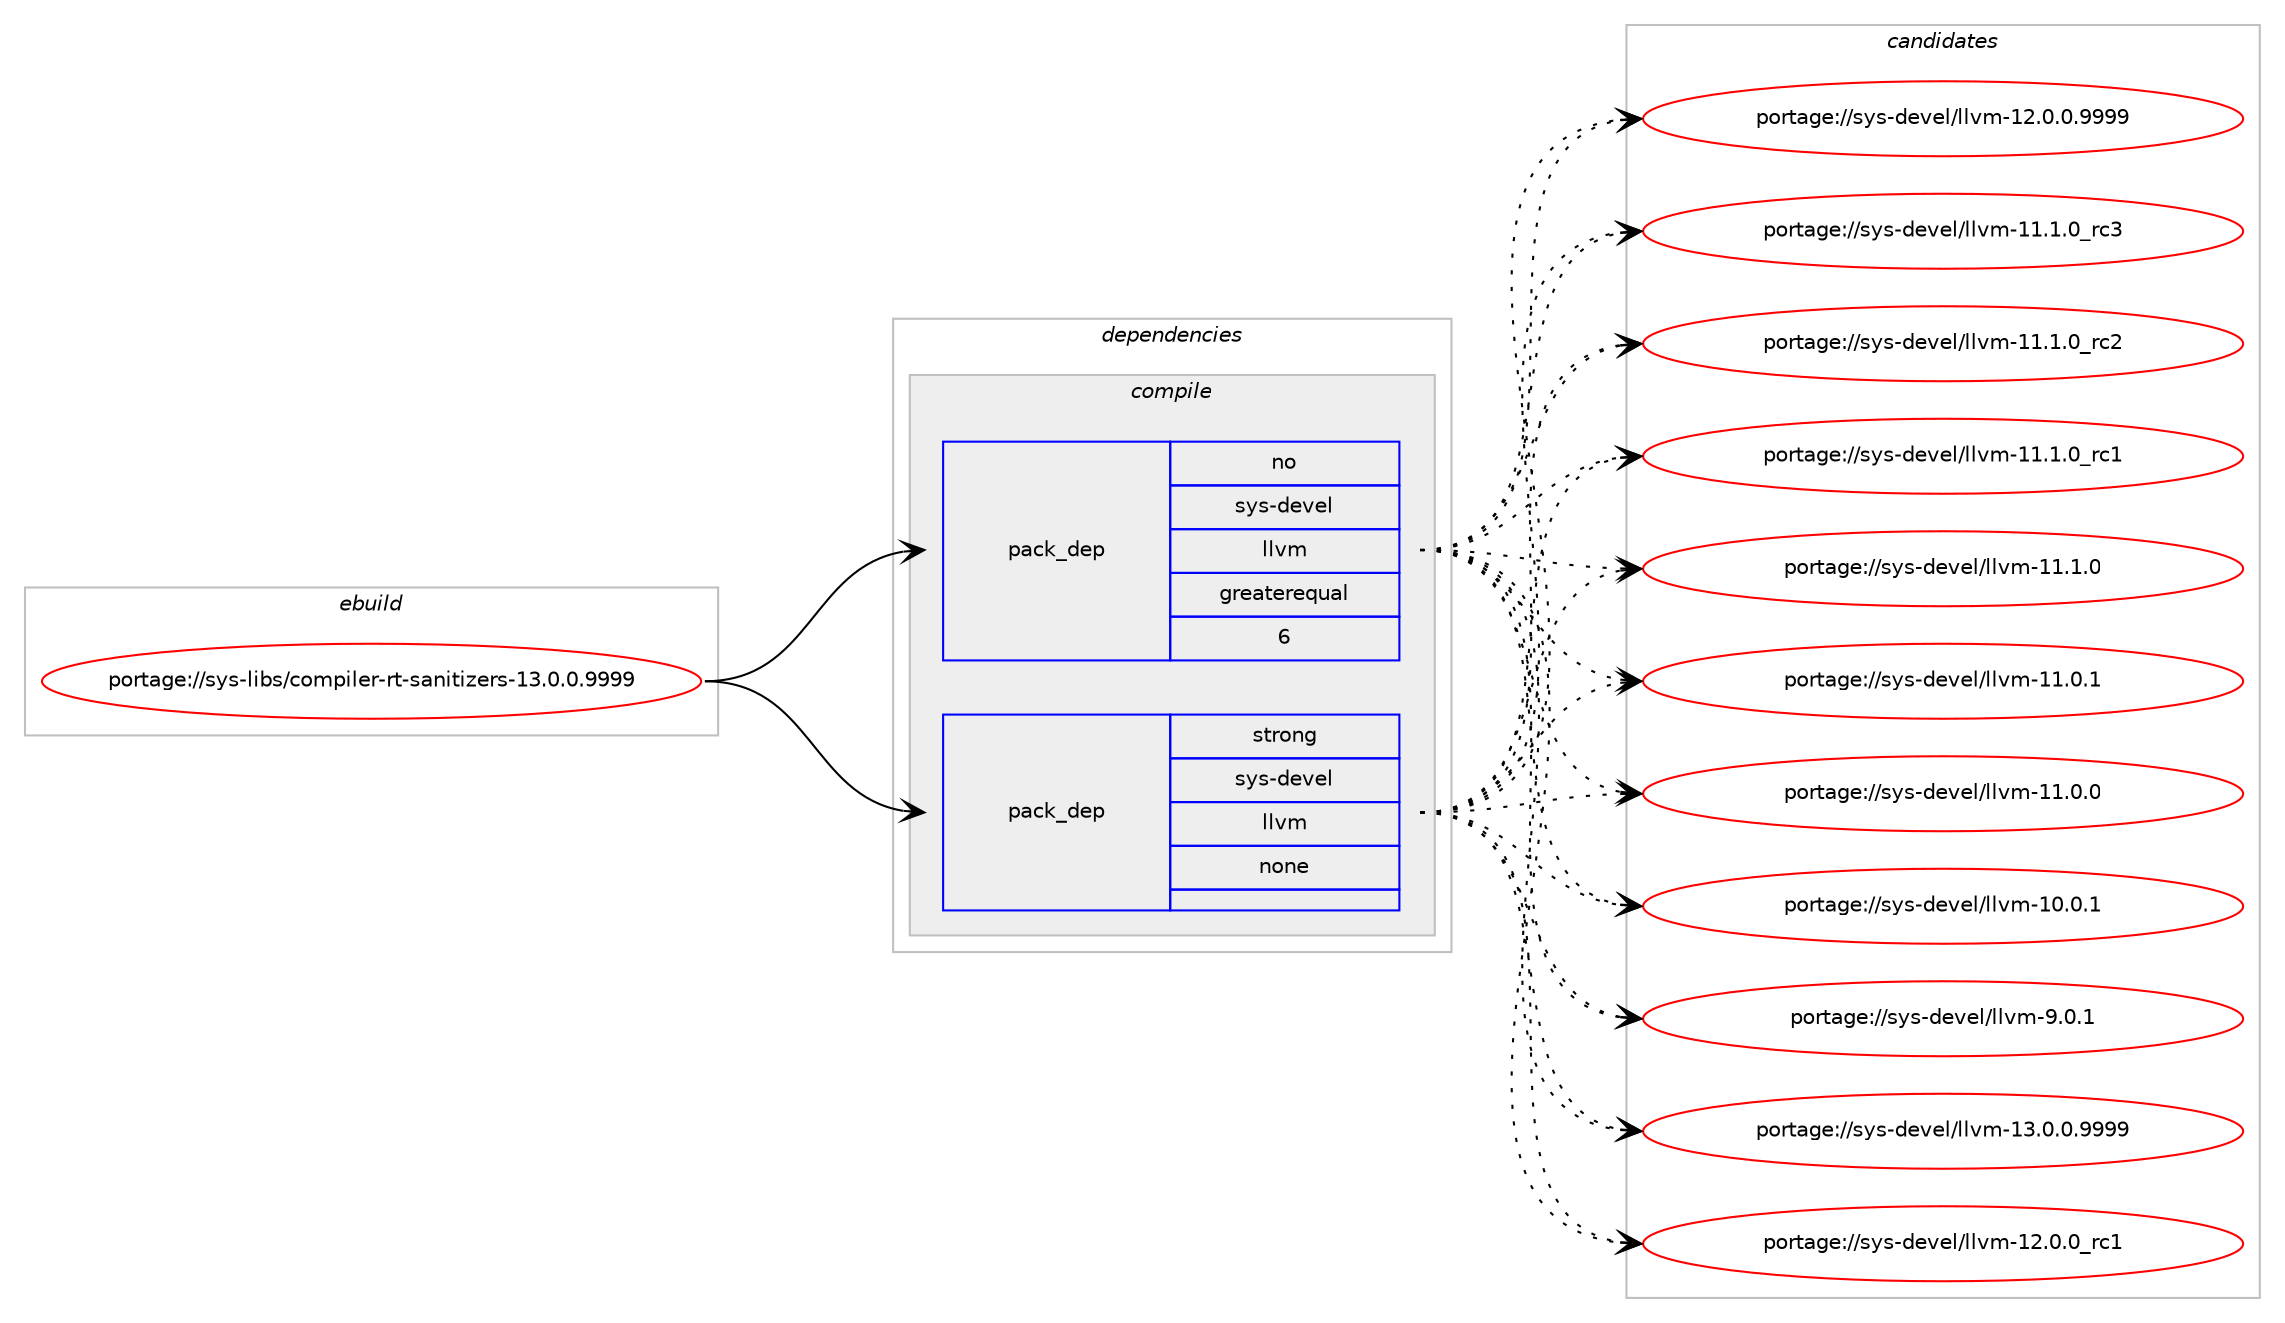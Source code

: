 digraph prolog {

# *************
# Graph options
# *************

newrank=true;
concentrate=true;
compound=true;
graph [rankdir=LR,fontname=Helvetica,fontsize=10,ranksep=1.5];#, ranksep=2.5, nodesep=0.2];
edge  [arrowhead=vee];
node  [fontname=Helvetica,fontsize=10];

# **********
# The ebuild
# **********

subgraph cluster_leftcol {
color=gray;
rank=same;
label=<<i>ebuild</i>>;
id [label="portage://sys-libs/compiler-rt-sanitizers-13.0.0.9999", color=red, width=4, href="../sys-libs/compiler-rt-sanitizers-13.0.0.9999.svg"];
}

# ****************
# The dependencies
# ****************

subgraph cluster_midcol {
color=gray;
label=<<i>dependencies</i>>;
subgraph cluster_compile {
fillcolor="#eeeeee";
style=filled;
label=<<i>compile</i>>;
subgraph pack3714 {
dependency4773 [label=<<TABLE BORDER="0" CELLBORDER="1" CELLSPACING="0" CELLPADDING="4" WIDTH="220"><TR><TD ROWSPAN="6" CELLPADDING="30">pack_dep</TD></TR><TR><TD WIDTH="110">no</TD></TR><TR><TD>sys-devel</TD></TR><TR><TD>llvm</TD></TR><TR><TD>greaterequal</TD></TR><TR><TD>6</TD></TR></TABLE>>, shape=none, color=blue];
}
id:e -> dependency4773:w [weight=20,style="solid",arrowhead="vee"];
subgraph pack3715 {
dependency4774 [label=<<TABLE BORDER="0" CELLBORDER="1" CELLSPACING="0" CELLPADDING="4" WIDTH="220"><TR><TD ROWSPAN="6" CELLPADDING="30">pack_dep</TD></TR><TR><TD WIDTH="110">strong</TD></TR><TR><TD>sys-devel</TD></TR><TR><TD>llvm</TD></TR><TR><TD>none</TD></TR><TR><TD></TD></TR></TABLE>>, shape=none, color=blue];
}
id:e -> dependency4774:w [weight=20,style="solid",arrowhead="vee"];
}
subgraph cluster_compileandrun {
fillcolor="#eeeeee";
style=filled;
label=<<i>compile and run</i>>;
}
subgraph cluster_run {
fillcolor="#eeeeee";
style=filled;
label=<<i>run</i>>;
}
}

# **************
# The candidates
# **************

subgraph cluster_choices {
rank=same;
color=gray;
label=<<i>candidates</i>>;

subgraph choice3714 {
color=black;
nodesep=1;
choice1151211154510010111810110847108108118109455746484649 [label="portage://sys-devel/llvm-9.0.1", color=red, width=4,href="../sys-devel/llvm-9.0.1.svg"];
choice1151211154510010111810110847108108118109454951464846484657575757 [label="portage://sys-devel/llvm-13.0.0.9999", color=red, width=4,href="../sys-devel/llvm-13.0.0.9999.svg"];
choice115121115451001011181011084710810811810945495046484648951149949 [label="portage://sys-devel/llvm-12.0.0_rc1", color=red, width=4,href="../sys-devel/llvm-12.0.0_rc1.svg"];
choice1151211154510010111810110847108108118109454950464846484657575757 [label="portage://sys-devel/llvm-12.0.0.9999", color=red, width=4,href="../sys-devel/llvm-12.0.0.9999.svg"];
choice115121115451001011181011084710810811810945494946494648951149951 [label="portage://sys-devel/llvm-11.1.0_rc3", color=red, width=4,href="../sys-devel/llvm-11.1.0_rc3.svg"];
choice115121115451001011181011084710810811810945494946494648951149950 [label="portage://sys-devel/llvm-11.1.0_rc2", color=red, width=4,href="../sys-devel/llvm-11.1.0_rc2.svg"];
choice115121115451001011181011084710810811810945494946494648951149949 [label="portage://sys-devel/llvm-11.1.0_rc1", color=red, width=4,href="../sys-devel/llvm-11.1.0_rc1.svg"];
choice115121115451001011181011084710810811810945494946494648 [label="portage://sys-devel/llvm-11.1.0", color=red, width=4,href="../sys-devel/llvm-11.1.0.svg"];
choice115121115451001011181011084710810811810945494946484649 [label="portage://sys-devel/llvm-11.0.1", color=red, width=4,href="../sys-devel/llvm-11.0.1.svg"];
choice115121115451001011181011084710810811810945494946484648 [label="portage://sys-devel/llvm-11.0.0", color=red, width=4,href="../sys-devel/llvm-11.0.0.svg"];
choice115121115451001011181011084710810811810945494846484649 [label="portage://sys-devel/llvm-10.0.1", color=red, width=4,href="../sys-devel/llvm-10.0.1.svg"];
dependency4773:e -> choice1151211154510010111810110847108108118109455746484649:w [style=dotted,weight="100"];
dependency4773:e -> choice1151211154510010111810110847108108118109454951464846484657575757:w [style=dotted,weight="100"];
dependency4773:e -> choice115121115451001011181011084710810811810945495046484648951149949:w [style=dotted,weight="100"];
dependency4773:e -> choice1151211154510010111810110847108108118109454950464846484657575757:w [style=dotted,weight="100"];
dependency4773:e -> choice115121115451001011181011084710810811810945494946494648951149951:w [style=dotted,weight="100"];
dependency4773:e -> choice115121115451001011181011084710810811810945494946494648951149950:w [style=dotted,weight="100"];
dependency4773:e -> choice115121115451001011181011084710810811810945494946494648951149949:w [style=dotted,weight="100"];
dependency4773:e -> choice115121115451001011181011084710810811810945494946494648:w [style=dotted,weight="100"];
dependency4773:e -> choice115121115451001011181011084710810811810945494946484649:w [style=dotted,weight="100"];
dependency4773:e -> choice115121115451001011181011084710810811810945494946484648:w [style=dotted,weight="100"];
dependency4773:e -> choice115121115451001011181011084710810811810945494846484649:w [style=dotted,weight="100"];
}
subgraph choice3715 {
color=black;
nodesep=1;
choice1151211154510010111810110847108108118109455746484649 [label="portage://sys-devel/llvm-9.0.1", color=red, width=4,href="../sys-devel/llvm-9.0.1.svg"];
choice1151211154510010111810110847108108118109454951464846484657575757 [label="portage://sys-devel/llvm-13.0.0.9999", color=red, width=4,href="../sys-devel/llvm-13.0.0.9999.svg"];
choice115121115451001011181011084710810811810945495046484648951149949 [label="portage://sys-devel/llvm-12.0.0_rc1", color=red, width=4,href="../sys-devel/llvm-12.0.0_rc1.svg"];
choice1151211154510010111810110847108108118109454950464846484657575757 [label="portage://sys-devel/llvm-12.0.0.9999", color=red, width=4,href="../sys-devel/llvm-12.0.0.9999.svg"];
choice115121115451001011181011084710810811810945494946494648951149951 [label="portage://sys-devel/llvm-11.1.0_rc3", color=red, width=4,href="../sys-devel/llvm-11.1.0_rc3.svg"];
choice115121115451001011181011084710810811810945494946494648951149950 [label="portage://sys-devel/llvm-11.1.0_rc2", color=red, width=4,href="../sys-devel/llvm-11.1.0_rc2.svg"];
choice115121115451001011181011084710810811810945494946494648951149949 [label="portage://sys-devel/llvm-11.1.0_rc1", color=red, width=4,href="../sys-devel/llvm-11.1.0_rc1.svg"];
choice115121115451001011181011084710810811810945494946494648 [label="portage://sys-devel/llvm-11.1.0", color=red, width=4,href="../sys-devel/llvm-11.1.0.svg"];
choice115121115451001011181011084710810811810945494946484649 [label="portage://sys-devel/llvm-11.0.1", color=red, width=4,href="../sys-devel/llvm-11.0.1.svg"];
choice115121115451001011181011084710810811810945494946484648 [label="portage://sys-devel/llvm-11.0.0", color=red, width=4,href="../sys-devel/llvm-11.0.0.svg"];
choice115121115451001011181011084710810811810945494846484649 [label="portage://sys-devel/llvm-10.0.1", color=red, width=4,href="../sys-devel/llvm-10.0.1.svg"];
dependency4774:e -> choice1151211154510010111810110847108108118109455746484649:w [style=dotted,weight="100"];
dependency4774:e -> choice1151211154510010111810110847108108118109454951464846484657575757:w [style=dotted,weight="100"];
dependency4774:e -> choice115121115451001011181011084710810811810945495046484648951149949:w [style=dotted,weight="100"];
dependency4774:e -> choice1151211154510010111810110847108108118109454950464846484657575757:w [style=dotted,weight="100"];
dependency4774:e -> choice115121115451001011181011084710810811810945494946494648951149951:w [style=dotted,weight="100"];
dependency4774:e -> choice115121115451001011181011084710810811810945494946494648951149950:w [style=dotted,weight="100"];
dependency4774:e -> choice115121115451001011181011084710810811810945494946494648951149949:w [style=dotted,weight="100"];
dependency4774:e -> choice115121115451001011181011084710810811810945494946494648:w [style=dotted,weight="100"];
dependency4774:e -> choice115121115451001011181011084710810811810945494946484649:w [style=dotted,weight="100"];
dependency4774:e -> choice115121115451001011181011084710810811810945494946484648:w [style=dotted,weight="100"];
dependency4774:e -> choice115121115451001011181011084710810811810945494846484649:w [style=dotted,weight="100"];
}
}

}
